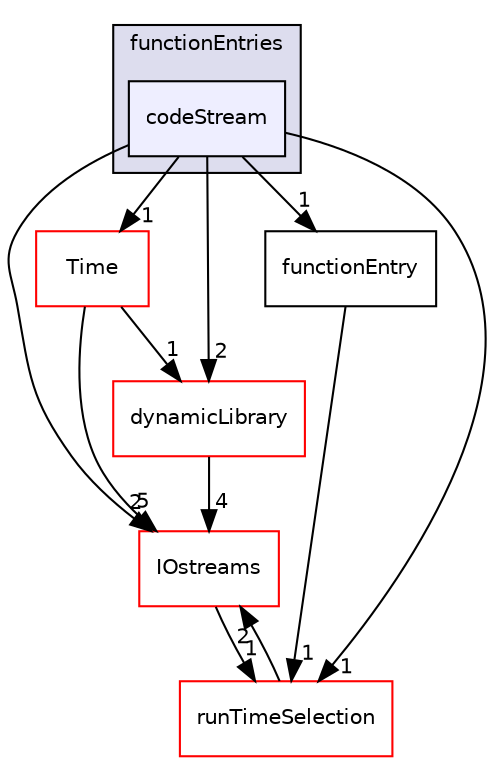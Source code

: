digraph "src/OpenFOAM/db/dictionary/functionEntries/codeStream" {
  bgcolor=transparent;
  compound=true
  node [ fontsize="10", fontname="Helvetica"];
  edge [ labelfontsize="10", labelfontname="Helvetica"];
  subgraph clusterdir_02d80f093374efbc333e223ddfd028a9 {
    graph [ bgcolor="#ddddee", pencolor="black", label="functionEntries" fontname="Helvetica", fontsize="10", URL="dir_02d80f093374efbc333e223ddfd028a9.html"]
  dir_c7f775f43d9f268c10ae507d667c76ad [shape=box, label="codeStream", style="filled", fillcolor="#eeeeff", pencolor="black", URL="dir_c7f775f43d9f268c10ae507d667c76ad.html"];
  }
  dir_ec5b63092fb55ef516ddf05b3841c89d [shape=box label="Time" color="red" URL="dir_ec5b63092fb55ef516ddf05b3841c89d.html"];
  dir_93ae320f13f2b5009a9bc00443e35e66 [shape=box label="functionEntry" URL="dir_93ae320f13f2b5009a9bc00443e35e66.html"];
  dir_466e4f5b4cc1582939ab4ceba36098d8 [shape=box label="IOstreams" color="red" URL="dir_466e4f5b4cc1582939ab4ceba36098d8.html"];
  dir_65d267bb6b65740acaf7d5fe4aebd101 [shape=box label="dynamicLibrary" color="red" URL="dir_65d267bb6b65740acaf7d5fe4aebd101.html"];
  dir_97107bb83a2a5bbfad7ddd584e3f301c [shape=box label="runTimeSelection" color="red" URL="dir_97107bb83a2a5bbfad7ddd584e3f301c.html"];
  dir_ec5b63092fb55ef516ddf05b3841c89d->dir_466e4f5b4cc1582939ab4ceba36098d8 [headlabel="5", labeldistance=1.5 headhref="dir_002009_001991.html"];
  dir_ec5b63092fb55ef516ddf05b3841c89d->dir_65d267bb6b65740acaf7d5fe4aebd101 [headlabel="1", labeldistance=1.5 headhref="dir_002009_001968.html"];
  dir_93ae320f13f2b5009a9bc00443e35e66->dir_97107bb83a2a5bbfad7ddd584e3f301c [headlabel="1", labeldistance=1.5 headhref="dir_001961_002006.html"];
  dir_c7f775f43d9f268c10ae507d667c76ad->dir_ec5b63092fb55ef516ddf05b3841c89d [headlabel="1", labeldistance=1.5 headhref="dir_001960_002009.html"];
  dir_c7f775f43d9f268c10ae507d667c76ad->dir_93ae320f13f2b5009a9bc00443e35e66 [headlabel="1", labeldistance=1.5 headhref="dir_001960_001961.html"];
  dir_c7f775f43d9f268c10ae507d667c76ad->dir_466e4f5b4cc1582939ab4ceba36098d8 [headlabel="2", labeldistance=1.5 headhref="dir_001960_001991.html"];
  dir_c7f775f43d9f268c10ae507d667c76ad->dir_65d267bb6b65740acaf7d5fe4aebd101 [headlabel="2", labeldistance=1.5 headhref="dir_001960_001968.html"];
  dir_c7f775f43d9f268c10ae507d667c76ad->dir_97107bb83a2a5bbfad7ddd584e3f301c [headlabel="1", labeldistance=1.5 headhref="dir_001960_002006.html"];
  dir_466e4f5b4cc1582939ab4ceba36098d8->dir_97107bb83a2a5bbfad7ddd584e3f301c [headlabel="1", labeldistance=1.5 headhref="dir_001991_002006.html"];
  dir_65d267bb6b65740acaf7d5fe4aebd101->dir_466e4f5b4cc1582939ab4ceba36098d8 [headlabel="4", labeldistance=1.5 headhref="dir_001968_001991.html"];
  dir_97107bb83a2a5bbfad7ddd584e3f301c->dir_466e4f5b4cc1582939ab4ceba36098d8 [headlabel="2", labeldistance=1.5 headhref="dir_002006_001991.html"];
}
